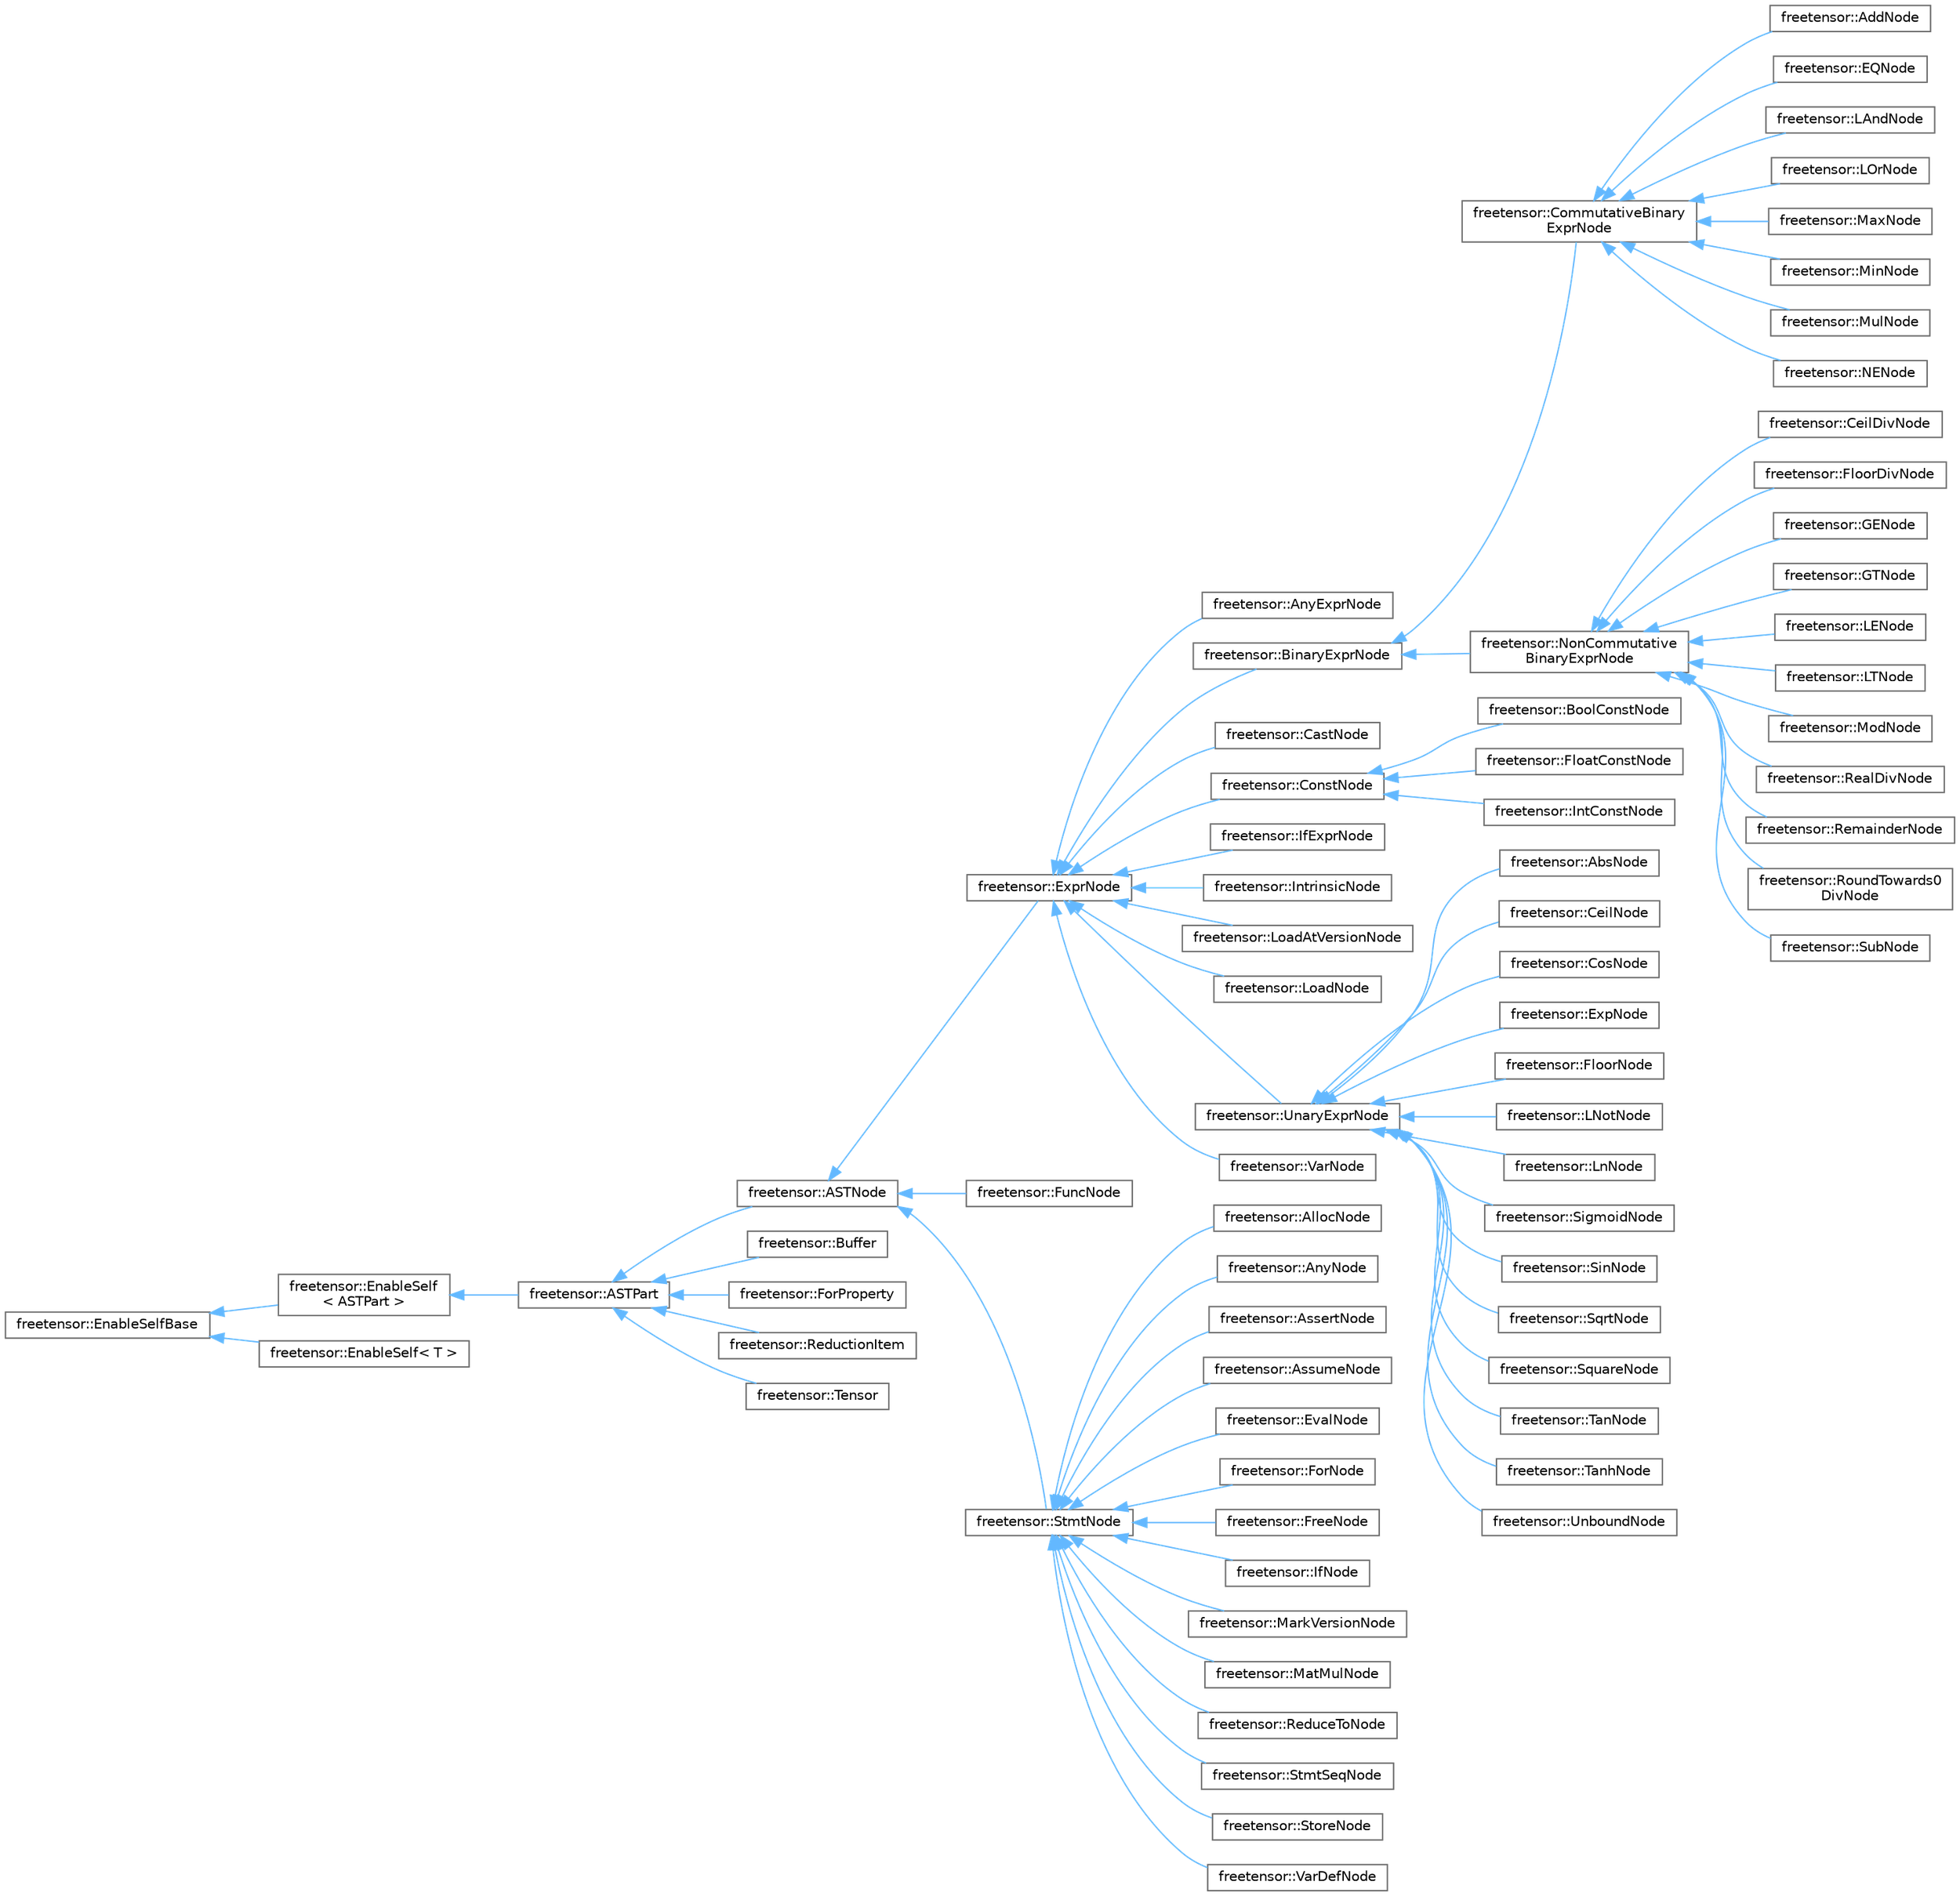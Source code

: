 digraph "Graphical Class Hierarchy"
{
 // LATEX_PDF_SIZE
  bgcolor="transparent";
  edge [fontname=Helvetica,fontsize=10,labelfontname=Helvetica,labelfontsize=10];
  node [fontname=Helvetica,fontsize=10,shape=box,height=0.2,width=0.4];
  rankdir="LR";
  Node0 [label="freetensor::EnableSelfBase",height=0.2,width=0.4,color="grey40", fillcolor="white", style="filled",URL="$classfreetensor_1_1EnableSelfBase.html",tooltip=" "];
  Node0 -> Node1 [dir="back",color="steelblue1",style="solid"];
  Node1 [label="freetensor::EnableSelf\l\< ASTPart \>",height=0.2,width=0.4,color="grey40", fillcolor="white", style="filled",URL="$classfreetensor_1_1EnableSelf.html",tooltip=" "];
  Node1 -> Node2 [dir="back",color="steelblue1",style="solid"];
  Node2 [label="freetensor::ASTPart",height=0.2,width=0.4,color="grey40", fillcolor="white", style="filled",URL="$classfreetensor_1_1ASTPart.html",tooltip=" "];
  Node2 -> Node3 [dir="back",color="steelblue1",style="solid"];
  Node3 [label="freetensor::ASTNode",height=0.2,width=0.4,color="grey40", fillcolor="white", style="filled",URL="$classfreetensor_1_1ASTNode.html",tooltip=" "];
  Node3 -> Node4 [dir="back",color="steelblue1",style="solid"];
  Node4 [label="freetensor::ExprNode",height=0.2,width=0.4,color="grey40", fillcolor="white", style="filled",URL="$classfreetensor_1_1ExprNode.html",tooltip=" "];
  Node4 -> Node5 [dir="back",color="steelblue1",style="solid"];
  Node5 [label="freetensor::AnyExprNode",height=0.2,width=0.4,color="grey40", fillcolor="white", style="filled",URL="$classfreetensor_1_1AnyExprNode.html",tooltip=" "];
  Node4 -> Node6 [dir="back",color="steelblue1",style="solid"];
  Node6 [label="freetensor::BinaryExprNode",height=0.2,width=0.4,color="grey40", fillcolor="white", style="filled",URL="$classfreetensor_1_1BinaryExprNode.html",tooltip=" "];
  Node6 -> Node7 [dir="back",color="steelblue1",style="solid"];
  Node7 [label="freetensor::CommutativeBinary\lExprNode",height=0.2,width=0.4,color="grey40", fillcolor="white", style="filled",URL="$classfreetensor_1_1CommutativeBinaryExprNode.html",tooltip=" "];
  Node7 -> Node8 [dir="back",color="steelblue1",style="solid"];
  Node8 [label="freetensor::AddNode",height=0.2,width=0.4,color="grey40", fillcolor="white", style="filled",URL="$classfreetensor_1_1AddNode.html",tooltip=" "];
  Node7 -> Node9 [dir="back",color="steelblue1",style="solid"];
  Node9 [label="freetensor::EQNode",height=0.2,width=0.4,color="grey40", fillcolor="white", style="filled",URL="$classfreetensor_1_1EQNode.html",tooltip=" "];
  Node7 -> Node10 [dir="back",color="steelblue1",style="solid"];
  Node10 [label="freetensor::LAndNode",height=0.2,width=0.4,color="grey40", fillcolor="white", style="filled",URL="$classfreetensor_1_1LAndNode.html",tooltip=" "];
  Node7 -> Node11 [dir="back",color="steelblue1",style="solid"];
  Node11 [label="freetensor::LOrNode",height=0.2,width=0.4,color="grey40", fillcolor="white", style="filled",URL="$classfreetensor_1_1LOrNode.html",tooltip=" "];
  Node7 -> Node12 [dir="back",color="steelblue1",style="solid"];
  Node12 [label="freetensor::MaxNode",height=0.2,width=0.4,color="grey40", fillcolor="white", style="filled",URL="$classfreetensor_1_1MaxNode.html",tooltip=" "];
  Node7 -> Node13 [dir="back",color="steelblue1",style="solid"];
  Node13 [label="freetensor::MinNode",height=0.2,width=0.4,color="grey40", fillcolor="white", style="filled",URL="$classfreetensor_1_1MinNode.html",tooltip=" "];
  Node7 -> Node14 [dir="back",color="steelblue1",style="solid"];
  Node14 [label="freetensor::MulNode",height=0.2,width=0.4,color="grey40", fillcolor="white", style="filled",URL="$classfreetensor_1_1MulNode.html",tooltip=" "];
  Node7 -> Node15 [dir="back",color="steelblue1",style="solid"];
  Node15 [label="freetensor::NENode",height=0.2,width=0.4,color="grey40", fillcolor="white", style="filled",URL="$classfreetensor_1_1NENode.html",tooltip=" "];
  Node6 -> Node16 [dir="back",color="steelblue1",style="solid"];
  Node16 [label="freetensor::NonCommutative\lBinaryExprNode",height=0.2,width=0.4,color="grey40", fillcolor="white", style="filled",URL="$classfreetensor_1_1NonCommutativeBinaryExprNode.html",tooltip=" "];
  Node16 -> Node17 [dir="back",color="steelblue1",style="solid"];
  Node17 [label="freetensor::CeilDivNode",height=0.2,width=0.4,color="grey40", fillcolor="white", style="filled",URL="$classfreetensor_1_1CeilDivNode.html",tooltip=" "];
  Node16 -> Node18 [dir="back",color="steelblue1",style="solid"];
  Node18 [label="freetensor::FloorDivNode",height=0.2,width=0.4,color="grey40", fillcolor="white", style="filled",URL="$classfreetensor_1_1FloorDivNode.html",tooltip=" "];
  Node16 -> Node19 [dir="back",color="steelblue1",style="solid"];
  Node19 [label="freetensor::GENode",height=0.2,width=0.4,color="grey40", fillcolor="white", style="filled",URL="$classfreetensor_1_1GENode.html",tooltip=" "];
  Node16 -> Node20 [dir="back",color="steelblue1",style="solid"];
  Node20 [label="freetensor::GTNode",height=0.2,width=0.4,color="grey40", fillcolor="white", style="filled",URL="$classfreetensor_1_1GTNode.html",tooltip=" "];
  Node16 -> Node21 [dir="back",color="steelblue1",style="solid"];
  Node21 [label="freetensor::LENode",height=0.2,width=0.4,color="grey40", fillcolor="white", style="filled",URL="$classfreetensor_1_1LENode.html",tooltip=" "];
  Node16 -> Node22 [dir="back",color="steelblue1",style="solid"];
  Node22 [label="freetensor::LTNode",height=0.2,width=0.4,color="grey40", fillcolor="white", style="filled",URL="$classfreetensor_1_1LTNode.html",tooltip=" "];
  Node16 -> Node23 [dir="back",color="steelblue1",style="solid"];
  Node23 [label="freetensor::ModNode",height=0.2,width=0.4,color="grey40", fillcolor="white", style="filled",URL="$classfreetensor_1_1ModNode.html",tooltip=" "];
  Node16 -> Node24 [dir="back",color="steelblue1",style="solid"];
  Node24 [label="freetensor::RealDivNode",height=0.2,width=0.4,color="grey40", fillcolor="white", style="filled",URL="$classfreetensor_1_1RealDivNode.html",tooltip=" "];
  Node16 -> Node25 [dir="back",color="steelblue1",style="solid"];
  Node25 [label="freetensor::RemainderNode",height=0.2,width=0.4,color="grey40", fillcolor="white", style="filled",URL="$classfreetensor_1_1RemainderNode.html",tooltip=" "];
  Node16 -> Node26 [dir="back",color="steelblue1",style="solid"];
  Node26 [label="freetensor::RoundTowards0\lDivNode",height=0.2,width=0.4,color="grey40", fillcolor="white", style="filled",URL="$classfreetensor_1_1RoundTowards0DivNode.html",tooltip=" "];
  Node16 -> Node27 [dir="back",color="steelblue1",style="solid"];
  Node27 [label="freetensor::SubNode",height=0.2,width=0.4,color="grey40", fillcolor="white", style="filled",URL="$classfreetensor_1_1SubNode.html",tooltip=" "];
  Node4 -> Node28 [dir="back",color="steelblue1",style="solid"];
  Node28 [label="freetensor::CastNode",height=0.2,width=0.4,color="grey40", fillcolor="white", style="filled",URL="$classfreetensor_1_1CastNode.html",tooltip=" "];
  Node4 -> Node29 [dir="back",color="steelblue1",style="solid"];
  Node29 [label="freetensor::ConstNode",height=0.2,width=0.4,color="grey40", fillcolor="white", style="filled",URL="$classfreetensor_1_1ConstNode.html",tooltip=" "];
  Node29 -> Node30 [dir="back",color="steelblue1",style="solid"];
  Node30 [label="freetensor::BoolConstNode",height=0.2,width=0.4,color="grey40", fillcolor="white", style="filled",URL="$classfreetensor_1_1BoolConstNode.html",tooltip=" "];
  Node29 -> Node31 [dir="back",color="steelblue1",style="solid"];
  Node31 [label="freetensor::FloatConstNode",height=0.2,width=0.4,color="grey40", fillcolor="white", style="filled",URL="$classfreetensor_1_1FloatConstNode.html",tooltip=" "];
  Node29 -> Node32 [dir="back",color="steelblue1",style="solid"];
  Node32 [label="freetensor::IntConstNode",height=0.2,width=0.4,color="grey40", fillcolor="white", style="filled",URL="$classfreetensor_1_1IntConstNode.html",tooltip=" "];
  Node4 -> Node33 [dir="back",color="steelblue1",style="solid"];
  Node33 [label="freetensor::IfExprNode",height=0.2,width=0.4,color="grey40", fillcolor="white", style="filled",URL="$classfreetensor_1_1IfExprNode.html",tooltip=" "];
  Node4 -> Node34 [dir="back",color="steelblue1",style="solid"];
  Node34 [label="freetensor::IntrinsicNode",height=0.2,width=0.4,color="grey40", fillcolor="white", style="filled",URL="$classfreetensor_1_1IntrinsicNode.html",tooltip=" "];
  Node4 -> Node35 [dir="back",color="steelblue1",style="solid"];
  Node35 [label="freetensor::LoadAtVersionNode",height=0.2,width=0.4,color="grey40", fillcolor="white", style="filled",URL="$classfreetensor_1_1LoadAtVersionNode.html",tooltip=" "];
  Node4 -> Node36 [dir="back",color="steelblue1",style="solid"];
  Node36 [label="freetensor::LoadNode",height=0.2,width=0.4,color="grey40", fillcolor="white", style="filled",URL="$classfreetensor_1_1LoadNode.html",tooltip=" "];
  Node4 -> Node37 [dir="back",color="steelblue1",style="solid"];
  Node37 [label="freetensor::UnaryExprNode",height=0.2,width=0.4,color="grey40", fillcolor="white", style="filled",URL="$classfreetensor_1_1UnaryExprNode.html",tooltip=" "];
  Node37 -> Node38 [dir="back",color="steelblue1",style="solid"];
  Node38 [label="freetensor::AbsNode",height=0.2,width=0.4,color="grey40", fillcolor="white", style="filled",URL="$classfreetensor_1_1AbsNode.html",tooltip=" "];
  Node37 -> Node39 [dir="back",color="steelblue1",style="solid"];
  Node39 [label="freetensor::CeilNode",height=0.2,width=0.4,color="grey40", fillcolor="white", style="filled",URL="$classfreetensor_1_1CeilNode.html",tooltip=" "];
  Node37 -> Node40 [dir="back",color="steelblue1",style="solid"];
  Node40 [label="freetensor::CosNode",height=0.2,width=0.4,color="grey40", fillcolor="white", style="filled",URL="$classfreetensor_1_1CosNode.html",tooltip=" "];
  Node37 -> Node41 [dir="back",color="steelblue1",style="solid"];
  Node41 [label="freetensor::ExpNode",height=0.2,width=0.4,color="grey40", fillcolor="white", style="filled",URL="$classfreetensor_1_1ExpNode.html",tooltip=" "];
  Node37 -> Node42 [dir="back",color="steelblue1",style="solid"];
  Node42 [label="freetensor::FloorNode",height=0.2,width=0.4,color="grey40", fillcolor="white", style="filled",URL="$classfreetensor_1_1FloorNode.html",tooltip=" "];
  Node37 -> Node43 [dir="back",color="steelblue1",style="solid"];
  Node43 [label="freetensor::LNotNode",height=0.2,width=0.4,color="grey40", fillcolor="white", style="filled",URL="$classfreetensor_1_1LNotNode.html",tooltip=" "];
  Node37 -> Node44 [dir="back",color="steelblue1",style="solid"];
  Node44 [label="freetensor::LnNode",height=0.2,width=0.4,color="grey40", fillcolor="white", style="filled",URL="$classfreetensor_1_1LnNode.html",tooltip=" "];
  Node37 -> Node45 [dir="back",color="steelblue1",style="solid"];
  Node45 [label="freetensor::SigmoidNode",height=0.2,width=0.4,color="grey40", fillcolor="white", style="filled",URL="$classfreetensor_1_1SigmoidNode.html",tooltip=" "];
  Node37 -> Node46 [dir="back",color="steelblue1",style="solid"];
  Node46 [label="freetensor::SinNode",height=0.2,width=0.4,color="grey40", fillcolor="white", style="filled",URL="$classfreetensor_1_1SinNode.html",tooltip=" "];
  Node37 -> Node47 [dir="back",color="steelblue1",style="solid"];
  Node47 [label="freetensor::SqrtNode",height=0.2,width=0.4,color="grey40", fillcolor="white", style="filled",URL="$classfreetensor_1_1SqrtNode.html",tooltip=" "];
  Node37 -> Node48 [dir="back",color="steelblue1",style="solid"];
  Node48 [label="freetensor::SquareNode",height=0.2,width=0.4,color="grey40", fillcolor="white", style="filled",URL="$classfreetensor_1_1SquareNode.html",tooltip=" "];
  Node37 -> Node49 [dir="back",color="steelblue1",style="solid"];
  Node49 [label="freetensor::TanNode",height=0.2,width=0.4,color="grey40", fillcolor="white", style="filled",URL="$classfreetensor_1_1TanNode.html",tooltip=" "];
  Node37 -> Node50 [dir="back",color="steelblue1",style="solid"];
  Node50 [label="freetensor::TanhNode",height=0.2,width=0.4,color="grey40", fillcolor="white", style="filled",URL="$classfreetensor_1_1TanhNode.html",tooltip=" "];
  Node37 -> Node51 [dir="back",color="steelblue1",style="solid"];
  Node51 [label="freetensor::UnboundNode",height=0.2,width=0.4,color="grey40", fillcolor="white", style="filled",URL="$classfreetensor_1_1UnboundNode.html",tooltip=" "];
  Node4 -> Node52 [dir="back",color="steelblue1",style="solid"];
  Node52 [label="freetensor::VarNode",height=0.2,width=0.4,color="grey40", fillcolor="white", style="filled",URL="$classfreetensor_1_1VarNode.html",tooltip=" "];
  Node3 -> Node53 [dir="back",color="steelblue1",style="solid"];
  Node53 [label="freetensor::FuncNode",height=0.2,width=0.4,color="grey40", fillcolor="white", style="filled",URL="$classfreetensor_1_1FuncNode.html",tooltip=" "];
  Node3 -> Node54 [dir="back",color="steelblue1",style="solid"];
  Node54 [label="freetensor::StmtNode",height=0.2,width=0.4,color="grey40", fillcolor="white", style="filled",URL="$classfreetensor_1_1StmtNode.html",tooltip=" "];
  Node54 -> Node55 [dir="back",color="steelblue1",style="solid"];
  Node55 [label="freetensor::AllocNode",height=0.2,width=0.4,color="grey40", fillcolor="white", style="filled",URL="$classfreetensor_1_1AllocNode.html",tooltip=" "];
  Node54 -> Node56 [dir="back",color="steelblue1",style="solid"];
  Node56 [label="freetensor::AnyNode",height=0.2,width=0.4,color="grey40", fillcolor="white", style="filled",URL="$classfreetensor_1_1AnyNode.html",tooltip=" "];
  Node54 -> Node57 [dir="back",color="steelblue1",style="solid"];
  Node57 [label="freetensor::AssertNode",height=0.2,width=0.4,color="grey40", fillcolor="white", style="filled",URL="$classfreetensor_1_1AssertNode.html",tooltip=" "];
  Node54 -> Node58 [dir="back",color="steelblue1",style="solid"];
  Node58 [label="freetensor::AssumeNode",height=0.2,width=0.4,color="grey40", fillcolor="white", style="filled",URL="$classfreetensor_1_1AssumeNode.html",tooltip=" "];
  Node54 -> Node59 [dir="back",color="steelblue1",style="solid"];
  Node59 [label="freetensor::EvalNode",height=0.2,width=0.4,color="grey40", fillcolor="white", style="filled",URL="$classfreetensor_1_1EvalNode.html",tooltip=" "];
  Node54 -> Node60 [dir="back",color="steelblue1",style="solid"];
  Node60 [label="freetensor::ForNode",height=0.2,width=0.4,color="grey40", fillcolor="white", style="filled",URL="$classfreetensor_1_1ForNode.html",tooltip=" "];
  Node54 -> Node61 [dir="back",color="steelblue1",style="solid"];
  Node61 [label="freetensor::FreeNode",height=0.2,width=0.4,color="grey40", fillcolor="white", style="filled",URL="$classfreetensor_1_1FreeNode.html",tooltip=" "];
  Node54 -> Node62 [dir="back",color="steelblue1",style="solid"];
  Node62 [label="freetensor::IfNode",height=0.2,width=0.4,color="grey40", fillcolor="white", style="filled",URL="$classfreetensor_1_1IfNode.html",tooltip=" "];
  Node54 -> Node63 [dir="back",color="steelblue1",style="solid"];
  Node63 [label="freetensor::MarkVersionNode",height=0.2,width=0.4,color="grey40", fillcolor="white", style="filled",URL="$classfreetensor_1_1MarkVersionNode.html",tooltip=" "];
  Node54 -> Node64 [dir="back",color="steelblue1",style="solid"];
  Node64 [label="freetensor::MatMulNode",height=0.2,width=0.4,color="grey40", fillcolor="white", style="filled",URL="$classfreetensor_1_1MatMulNode.html",tooltip=" "];
  Node54 -> Node65 [dir="back",color="steelblue1",style="solid"];
  Node65 [label="freetensor::ReduceToNode",height=0.2,width=0.4,color="grey40", fillcolor="white", style="filled",URL="$classfreetensor_1_1ReduceToNode.html",tooltip=" "];
  Node54 -> Node66 [dir="back",color="steelblue1",style="solid"];
  Node66 [label="freetensor::StmtSeqNode",height=0.2,width=0.4,color="grey40", fillcolor="white", style="filled",URL="$classfreetensor_1_1StmtSeqNode.html",tooltip=" "];
  Node54 -> Node67 [dir="back",color="steelblue1",style="solid"];
  Node67 [label="freetensor::StoreNode",height=0.2,width=0.4,color="grey40", fillcolor="white", style="filled",URL="$classfreetensor_1_1StoreNode.html",tooltip=" "];
  Node54 -> Node68 [dir="back",color="steelblue1",style="solid"];
  Node68 [label="freetensor::VarDefNode",height=0.2,width=0.4,color="grey40", fillcolor="white", style="filled",URL="$classfreetensor_1_1VarDefNode.html",tooltip=" "];
  Node2 -> Node69 [dir="back",color="steelblue1",style="solid"];
  Node69 [label="freetensor::Buffer",height=0.2,width=0.4,color="grey40", fillcolor="white", style="filled",URL="$classfreetensor_1_1Buffer.html",tooltip=" "];
  Node2 -> Node70 [dir="back",color="steelblue1",style="solid"];
  Node70 [label="freetensor::ForProperty",height=0.2,width=0.4,color="grey40", fillcolor="white", style="filled",URL="$structfreetensor_1_1ForProperty.html",tooltip=" "];
  Node2 -> Node71 [dir="back",color="steelblue1",style="solid"];
  Node71 [label="freetensor::ReductionItem",height=0.2,width=0.4,color="grey40", fillcolor="white", style="filled",URL="$structfreetensor_1_1ReductionItem.html",tooltip=" "];
  Node2 -> Node72 [dir="back",color="steelblue1",style="solid"];
  Node72 [label="freetensor::Tensor",height=0.2,width=0.4,color="grey40", fillcolor="white", style="filled",URL="$classfreetensor_1_1Tensor.html",tooltip=" "];
  Node0 -> Node73 [dir="back",color="steelblue1",style="solid"];
  Node73 [label="freetensor::EnableSelf\< T \>",height=0.2,width=0.4,color="grey40", fillcolor="white", style="filled",URL="$classfreetensor_1_1EnableSelf.html",tooltip=" "];
}

